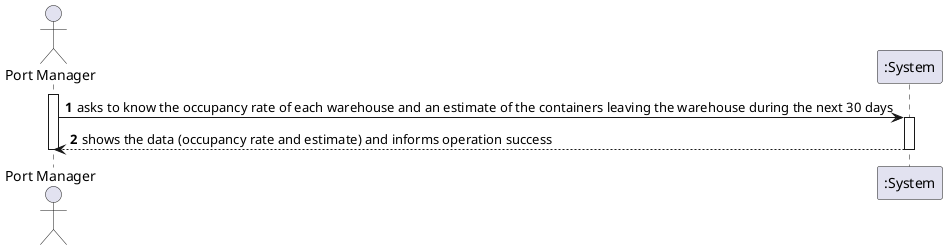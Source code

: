 @startuml
'https://plantuml.com/sequence-diagram

autonumber
actor "Port Manager" as C
activate C

C -> ":System": asks to know the occupancy rate of each warehouse and an estimate of the containers leaving the warehouse during the next 30 days
activate ":System"
":System" --> C : shows the data (occupancy rate and estimate) and informs operation success
deactivate ":System"

deactivate C
@enduml
